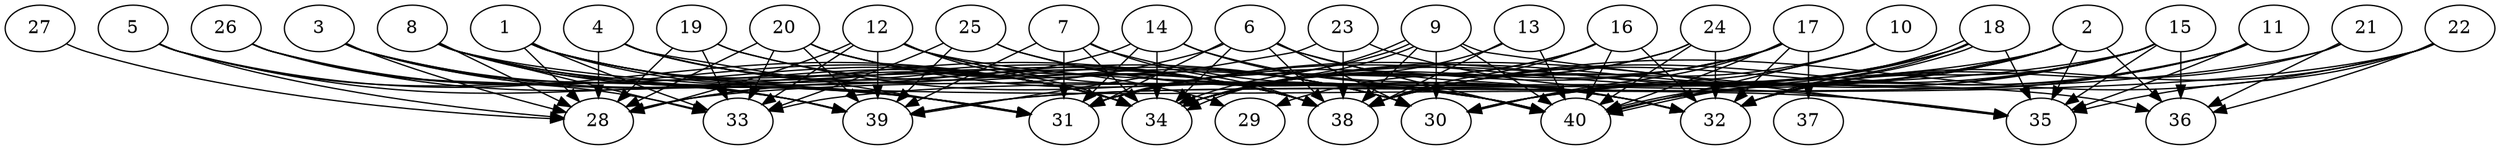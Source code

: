 // DAG automatically generated by daggen at Thu Oct  3 14:06:49 2019
// ./daggen --dot -n 40 --ccr 0.3 --fat 0.9 --regular 0.9 --density 0.7 --mindata 5242880 --maxdata 52428800 
digraph G {
  1 [size="93115733", alpha="0.09", expect_size="27934720"] 
  1 -> 28 [size ="27934720"]
  1 -> 29 [size ="27934720"]
  1 -> 30 [size ="27934720"]
  1 -> 31 [size ="27934720"]
  1 -> 33 [size ="27934720"]
  1 -> 34 [size ="27934720"]
  1 -> 38 [size ="27934720"]
  2 [size="82548053", alpha="0.16", expect_size="24764416"] 
  2 -> 31 [size ="24764416"]
  2 -> 32 [size ="24764416"]
  2 -> 34 [size ="24764416"]
  2 -> 35 [size ="24764416"]
  2 -> 36 [size ="24764416"]
  2 -> 39 [size ="24764416"]
  2 -> 40 [size ="24764416"]
  3 [size="39850667", alpha="0.08", expect_size="11955200"] 
  3 -> 28 [size ="11955200"]
  3 -> 31 [size ="11955200"]
  3 -> 34 [size ="11955200"]
  3 -> 38 [size ="11955200"]
  3 -> 39 [size ="11955200"]
  4 [size="99969707", alpha="0.01", expect_size="29990912"] 
  4 -> 28 [size ="29990912"]
  4 -> 30 [size ="29990912"]
  4 -> 31 [size ="29990912"]
  4 -> 34 [size ="29990912"]
  4 -> 38 [size ="29990912"]
  5 [size="108544000", alpha="0.07", expect_size="32563200"] 
  5 -> 28 [size ="32563200"]
  5 -> 31 [size ="32563200"]
  5 -> 34 [size ="32563200"]
  5 -> 39 [size ="32563200"]
  6 [size="128044373", alpha="0.01", expect_size="38413312"] 
  6 -> 28 [size ="38413312"]
  6 -> 30 [size ="38413312"]
  6 -> 31 [size ="38413312"]
  6 -> 32 [size ="38413312"]
  6 -> 34 [size ="38413312"]
  6 -> 38 [size ="38413312"]
  6 -> 40 [size ="38413312"]
  7 [size="167393280", alpha="0.07", expect_size="50217984"] 
  7 -> 31 [size ="50217984"]
  7 -> 32 [size ="50217984"]
  7 -> 34 [size ="50217984"]
  7 -> 38 [size ="50217984"]
  7 -> 39 [size ="50217984"]
  8 [size="43953493", alpha="0.01", expect_size="13186048"] 
  8 -> 28 [size ="13186048"]
  8 -> 31 [size ="13186048"]
  8 -> 33 [size ="13186048"]
  8 -> 34 [size ="13186048"]
  8 -> 35 [size ="13186048"]
  8 -> 38 [size ="13186048"]
  8 -> 39 [size ="13186048"]
  9 [size="37847040", alpha="0.05", expect_size="11354112"] 
  9 -> 30 [size ="11354112"]
  9 -> 31 [size ="11354112"]
  9 -> 34 [size ="11354112"]
  9 -> 34 [size ="11354112"]
  9 -> 35 [size ="11354112"]
  9 -> 38 [size ="11354112"]
  9 -> 40 [size ="11354112"]
  10 [size="32382293", alpha="0.17", expect_size="9714688"] 
  10 -> 30 [size ="9714688"]
  10 -> 38 [size ="9714688"]
  10 -> 40 [size ="9714688"]
  11 [size="119169707", alpha="0.08", expect_size="35750912"] 
  11 -> 30 [size ="35750912"]
  11 -> 35 [size ="35750912"]
  11 -> 38 [size ="35750912"]
  11 -> 40 [size ="35750912"]
  12 [size="34566827", alpha="0.15", expect_size="10370048"] 
  12 -> 28 [size ="10370048"]
  12 -> 33 [size ="10370048"]
  12 -> 34 [size ="10370048"]
  12 -> 36 [size ="10370048"]
  12 -> 38 [size ="10370048"]
  12 -> 39 [size ="10370048"]
  12 -> 40 [size ="10370048"]
  13 [size="160491520", alpha="0.01", expect_size="48147456"] 
  13 -> 34 [size ="48147456"]
  13 -> 38 [size ="48147456"]
  13 -> 40 [size ="48147456"]
  14 [size="66194773", alpha="0.11", expect_size="19858432"] 
  14 -> 28 [size ="19858432"]
  14 -> 31 [size ="19858432"]
  14 -> 32 [size ="19858432"]
  14 -> 34 [size ="19858432"]
  14 -> 40 [size ="19858432"]
  15 [size="70604800", alpha="0.04", expect_size="21181440"] 
  15 -> 30 [size ="21181440"]
  15 -> 32 [size ="21181440"]
  15 -> 33 [size ="21181440"]
  15 -> 34 [size ="21181440"]
  15 -> 35 [size ="21181440"]
  15 -> 36 [size ="21181440"]
  15 -> 38 [size ="21181440"]
  16 [size="124808533", alpha="0.18", expect_size="37442560"] 
  16 -> 31 [size ="37442560"]
  16 -> 32 [size ="37442560"]
  16 -> 34 [size ="37442560"]
  16 -> 38 [size ="37442560"]
  16 -> 40 [size ="37442560"]
  17 [size="130269867", alpha="0.02", expect_size="39080960"] 
  17 -> 30 [size ="39080960"]
  17 -> 31 [size ="39080960"]
  17 -> 32 [size ="39080960"]
  17 -> 34 [size ="39080960"]
  17 -> 37 [size ="39080960"]
  17 -> 38 [size ="39080960"]
  17 -> 40 [size ="39080960"]
  18 [size="27620693", alpha="0.13", expect_size="8286208"] 
  18 -> 30 [size ="8286208"]
  18 -> 31 [size ="8286208"]
  18 -> 32 [size ="8286208"]
  18 -> 34 [size ="8286208"]
  18 -> 35 [size ="8286208"]
  18 -> 40 [size ="8286208"]
  18 -> 40 [size ="8286208"]
  19 [size="33645227", alpha="0.04", expect_size="10093568"] 
  19 -> 28 [size ="10093568"]
  19 -> 30 [size ="10093568"]
  19 -> 33 [size ="10093568"]
  19 -> 40 [size ="10093568"]
  20 [size="74137600", alpha="0.13", expect_size="22241280"] 
  20 -> 28 [size ="22241280"]
  20 -> 30 [size ="22241280"]
  20 -> 33 [size ="22241280"]
  20 -> 38 [size ="22241280"]
  20 -> 39 [size ="22241280"]
  20 -> 40 [size ="22241280"]
  21 [size="51660800", alpha="0.12", expect_size="15498240"] 
  21 -> 28 [size ="15498240"]
  21 -> 32 [size ="15498240"]
  21 -> 36 [size ="15498240"]
  22 [size="115565227", alpha="0.19", expect_size="34669568"] 
  22 -> 32 [size ="34669568"]
  22 -> 35 [size ="34669568"]
  22 -> 36 [size ="34669568"]
  22 -> 38 [size ="34669568"]
  22 -> 39 [size ="34669568"]
  23 [size="78636373", alpha="0.09", expect_size="23590912"] 
  23 -> 35 [size ="23590912"]
  23 -> 38 [size ="23590912"]
  23 -> 39 [size ="23590912"]
  24 [size="84415147", alpha="0.09", expect_size="25324544"] 
  24 -> 29 [size ="25324544"]
  24 -> 32 [size ="25324544"]
  24 -> 34 [size ="25324544"]
  24 -> 40 [size ="25324544"]
  25 [size="174629547", alpha="0.01", expect_size="52388864"] 
  25 -> 32 [size ="52388864"]
  25 -> 33 [size ="52388864"]
  25 -> 39 [size ="52388864"]
  25 -> 40 [size ="52388864"]
  26 [size="45871787", alpha="0.08", expect_size="13761536"] 
  26 -> 31 [size ="13761536"]
  26 -> 33 [size ="13761536"]
  26 -> 34 [size ="13761536"]
  26 -> 39 [size ="13761536"]
  27 [size="33000107", alpha="0.13", expect_size="9900032"] 
  27 -> 28 [size ="9900032"]
  28 [size="47284907", alpha="0.01", expect_size="14185472"] 
  29 [size="149002240", alpha="0.12", expect_size="44700672"] 
  30 [size="24507733", alpha="0.05", expect_size="7352320"] 
  31 [size="129419947", alpha="0.11", expect_size="38825984"] 
  32 [size="67515733", alpha="0.19", expect_size="20254720"] 
  33 [size="61163520", alpha="0.05", expect_size="18349056"] 
  34 [size="132730880", alpha="0.18", expect_size="39819264"] 
  35 [size="50141867", alpha="0.17", expect_size="15042560"] 
  36 [size="61757440", alpha="0.10", expect_size="18527232"] 
  37 [size="120855893", alpha="0.17", expect_size="36256768"] 
  38 [size="62781440", alpha="0.05", expect_size="18834432"] 
  39 [size="71301120", alpha="0.16", expect_size="21390336"] 
  40 [size="166782293", alpha="0.14", expect_size="50034688"] 
}
